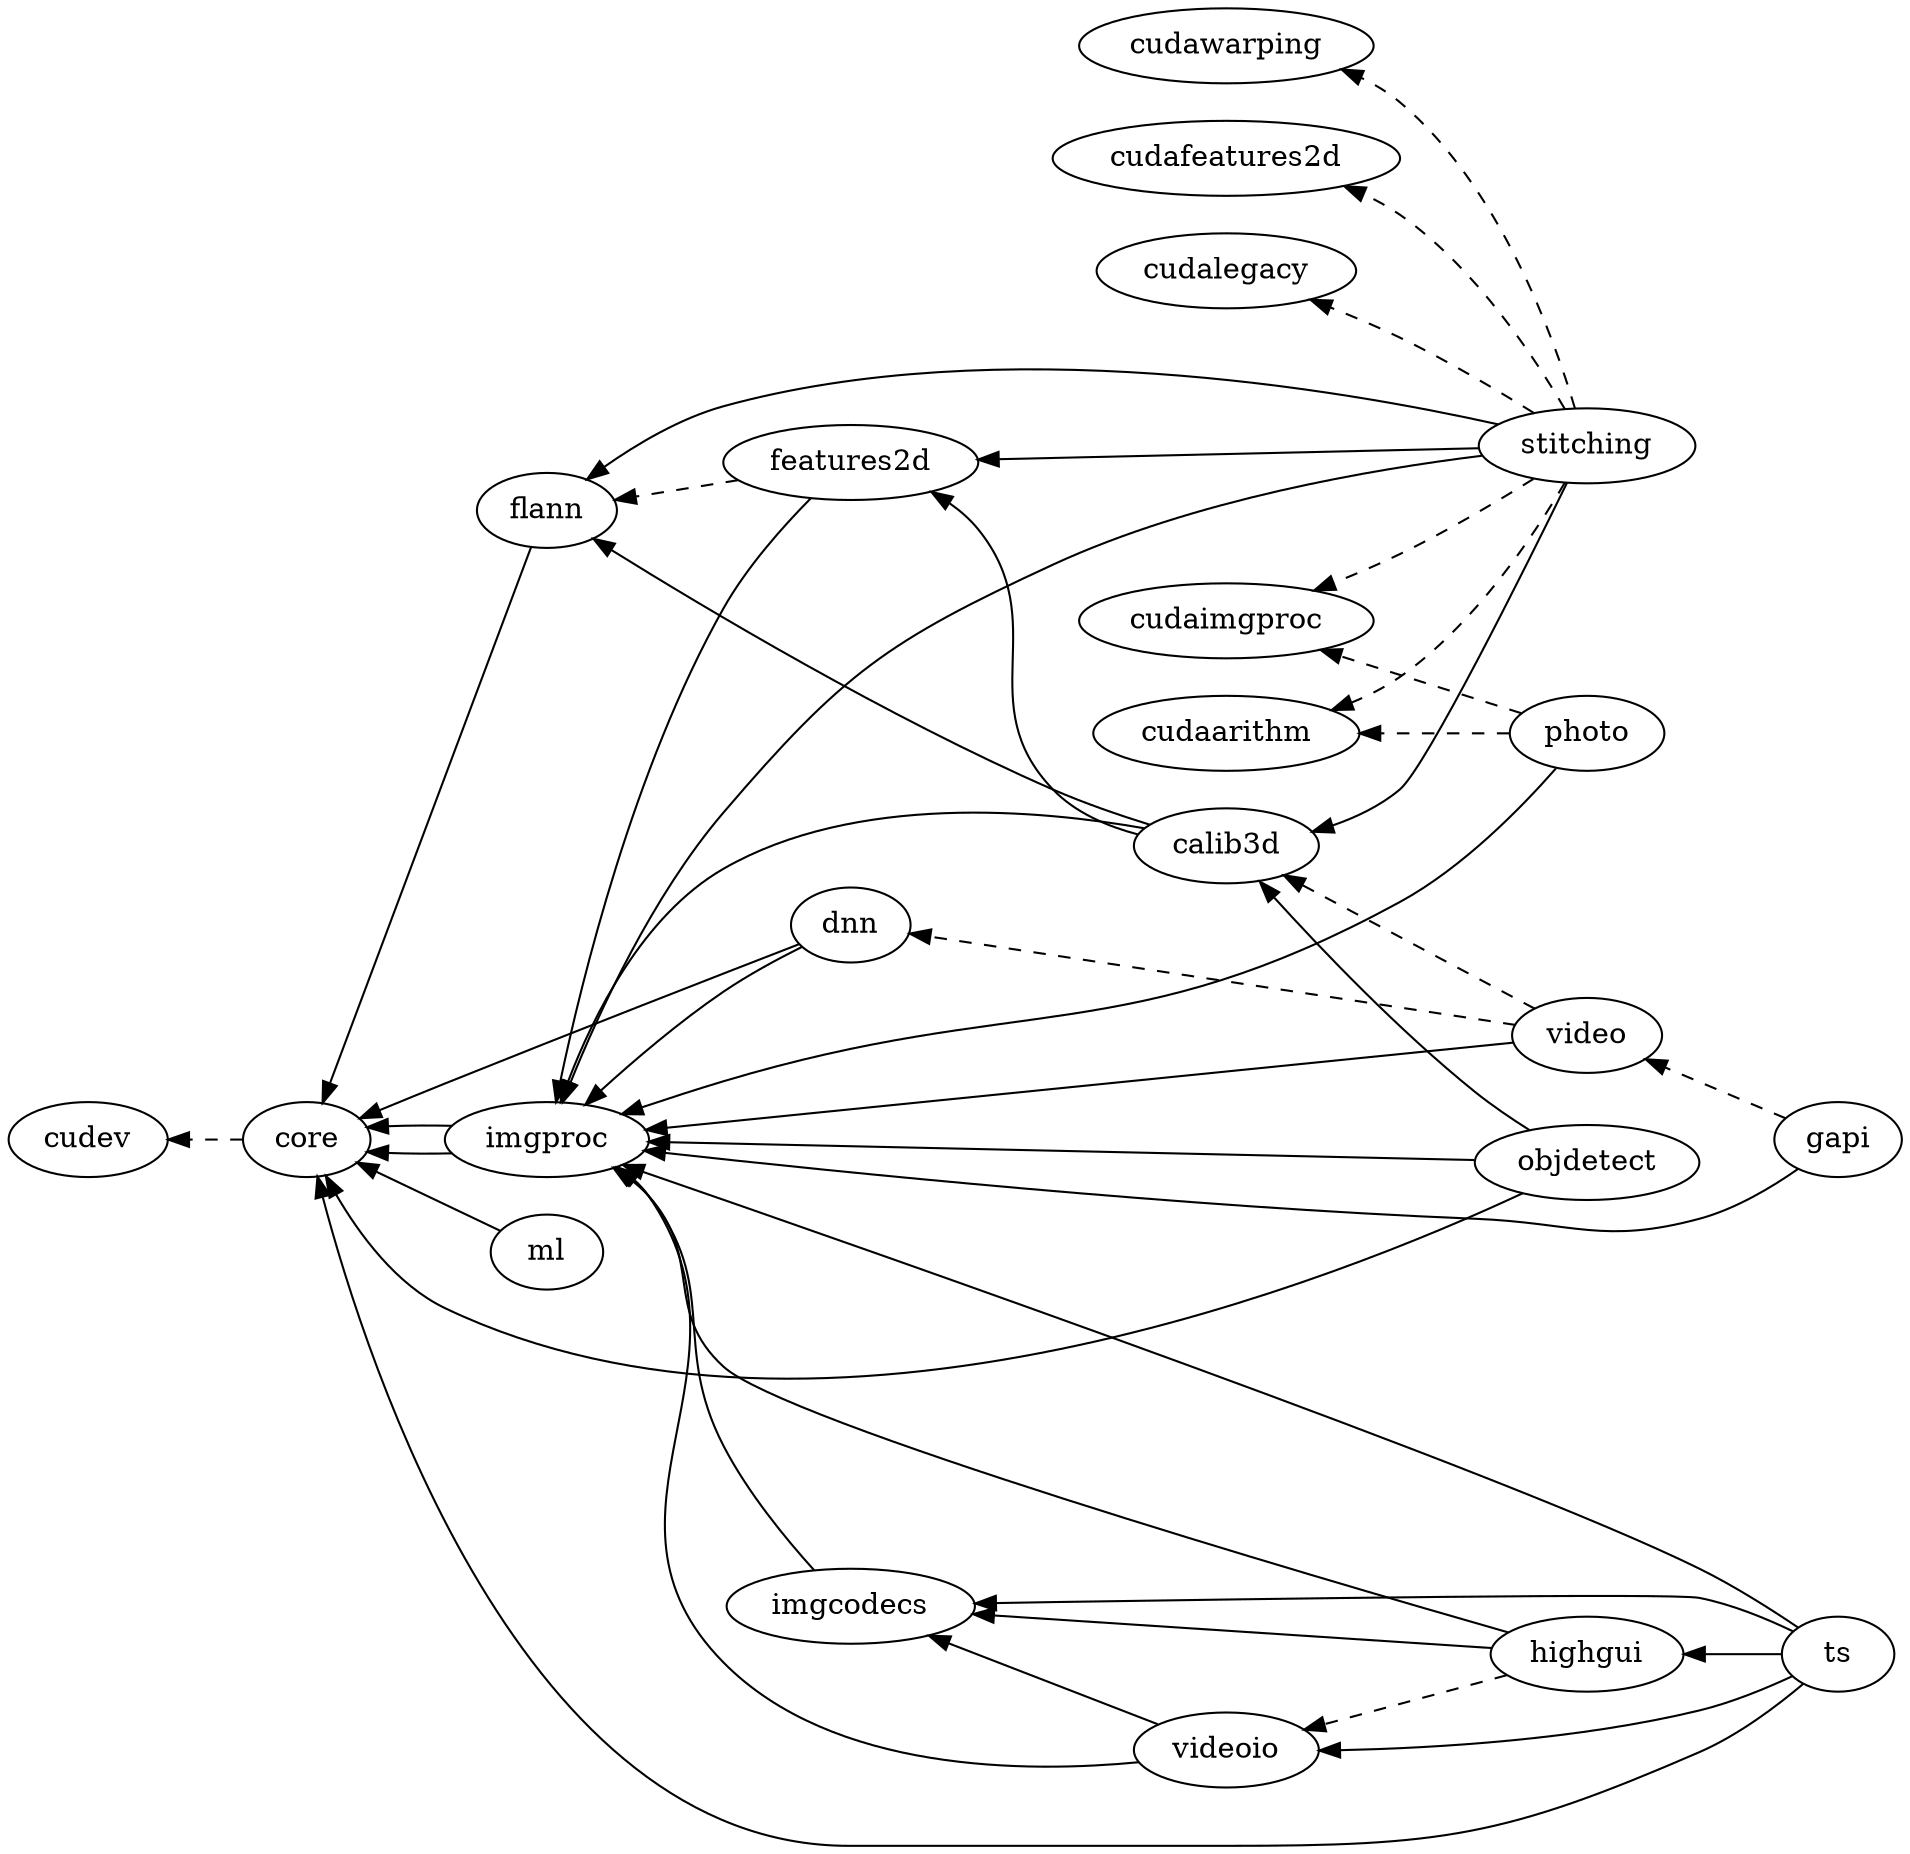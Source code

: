 digraph "OpenCV Dependencies" {
  graph [
    rankdir=RL
  ]
  "calib3d" -> { "imgproc" "features2d" "flann" }
  "core" -> { "cudev" } [style="dashed"]
  "dnn" -> { "core" "imgproc" }
  "features2d" -> { "imgproc" }
  "features2d" -> { "flann" } [style="dashed"]
  "flann" -> { "core" }
  "gapi" -> { "imgproc" }
  "gapi" -> { "video" } [style="dashed"]
  "highgui" -> { "imgproc" "imgcodecs" }
  "highgui" -> { "videoio" } [style="dashed"]
  "imgcodecs" -> { "imgproc" }
  "imgproc" -> { "core" }
  "imgproc" -> { "core" }
  "ml" -> { "core" }
  "objdetect" -> { "core" "imgproc" "calib3d" }
  "photo" -> { "imgproc" }
  "photo" -> { "cudaarithm" "cudaimgproc" } [style="dashed"]
  "stitching" -> { "imgproc" "features2d" "calib3d" "flann" }
  "stitching" -> { "cudaarithm" "cudawarping" "cudafeatures2d" "cudalegacy" "cudaimgproc" } [style="dashed"]
  "ts" -> { "core" "imgproc" "imgcodecs" "videoio" "highgui" }
  "video" -> { "imgproc" }
  "video" -> { "calib3d" "dnn" } [style="dashed"]
  "videoio" -> { "imgproc" "imgcodecs" }
}